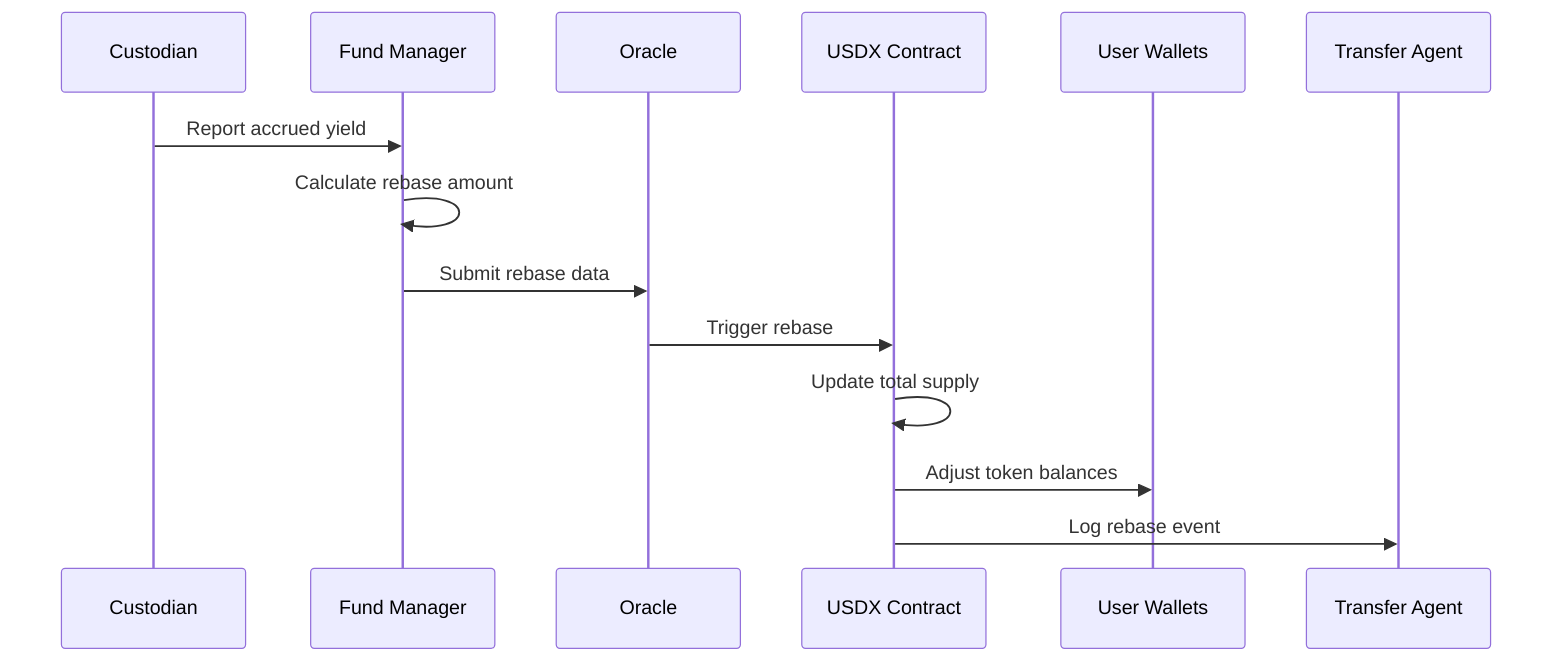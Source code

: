 sequenceDiagram
    Custodian->>Fund Manager: Report accrued yield
    Fund Manager->>Fund Manager: Calculate rebase amount
    Fund Manager->>Oracle: Submit rebase data
    Oracle->>USDX Contract: Trigger rebase
    USDX Contract->>USDX Contract: Update total supply
    USDX Contract->>User Wallets: Adjust token balances
    USDX Contract->>Transfer Agent: Log rebase event